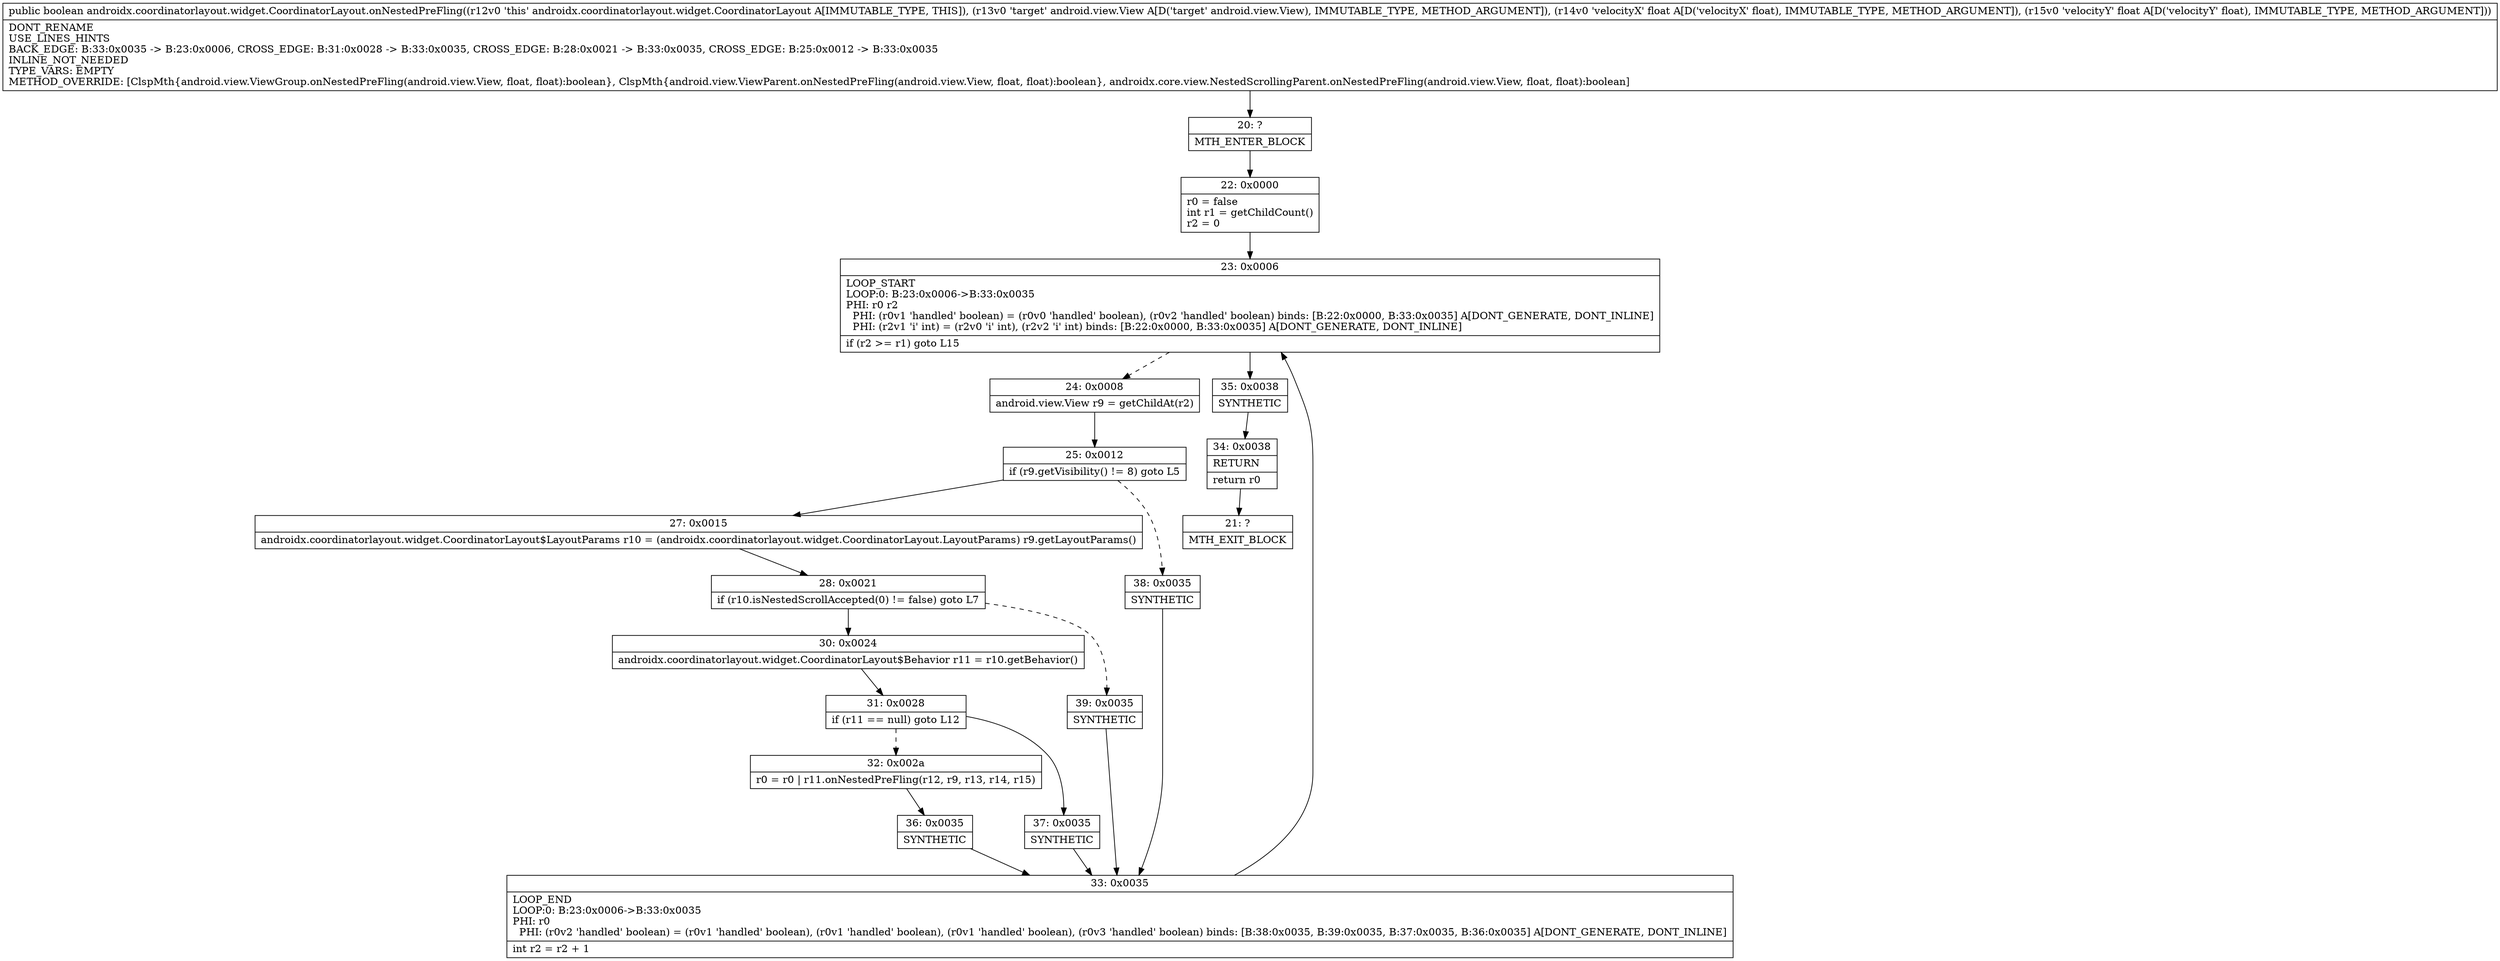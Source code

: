 digraph "CFG forandroidx.coordinatorlayout.widget.CoordinatorLayout.onNestedPreFling(Landroid\/view\/View;FF)Z" {
Node_20 [shape=record,label="{20\:\ ?|MTH_ENTER_BLOCK\l}"];
Node_22 [shape=record,label="{22\:\ 0x0000|r0 = false\lint r1 = getChildCount()\lr2 = 0\l}"];
Node_23 [shape=record,label="{23\:\ 0x0006|LOOP_START\lLOOP:0: B:23:0x0006\-\>B:33:0x0035\lPHI: r0 r2 \l  PHI: (r0v1 'handled' boolean) = (r0v0 'handled' boolean), (r0v2 'handled' boolean) binds: [B:22:0x0000, B:33:0x0035] A[DONT_GENERATE, DONT_INLINE]\l  PHI: (r2v1 'i' int) = (r2v0 'i' int), (r2v2 'i' int) binds: [B:22:0x0000, B:33:0x0035] A[DONT_GENERATE, DONT_INLINE]\l|if (r2 \>= r1) goto L15\l}"];
Node_24 [shape=record,label="{24\:\ 0x0008|android.view.View r9 = getChildAt(r2)\l}"];
Node_25 [shape=record,label="{25\:\ 0x0012|if (r9.getVisibility() != 8) goto L5\l}"];
Node_27 [shape=record,label="{27\:\ 0x0015|androidx.coordinatorlayout.widget.CoordinatorLayout$LayoutParams r10 = (androidx.coordinatorlayout.widget.CoordinatorLayout.LayoutParams) r9.getLayoutParams()\l}"];
Node_28 [shape=record,label="{28\:\ 0x0021|if (r10.isNestedScrollAccepted(0) != false) goto L7\l}"];
Node_30 [shape=record,label="{30\:\ 0x0024|androidx.coordinatorlayout.widget.CoordinatorLayout$Behavior r11 = r10.getBehavior()\l}"];
Node_31 [shape=record,label="{31\:\ 0x0028|if (r11 == null) goto L12\l}"];
Node_32 [shape=record,label="{32\:\ 0x002a|r0 = r0 \| r11.onNestedPreFling(r12, r9, r13, r14, r15)\l}"];
Node_36 [shape=record,label="{36\:\ 0x0035|SYNTHETIC\l}"];
Node_33 [shape=record,label="{33\:\ 0x0035|LOOP_END\lLOOP:0: B:23:0x0006\-\>B:33:0x0035\lPHI: r0 \l  PHI: (r0v2 'handled' boolean) = (r0v1 'handled' boolean), (r0v1 'handled' boolean), (r0v1 'handled' boolean), (r0v3 'handled' boolean) binds: [B:38:0x0035, B:39:0x0035, B:37:0x0035, B:36:0x0035] A[DONT_GENERATE, DONT_INLINE]\l|int r2 = r2 + 1\l}"];
Node_37 [shape=record,label="{37\:\ 0x0035|SYNTHETIC\l}"];
Node_39 [shape=record,label="{39\:\ 0x0035|SYNTHETIC\l}"];
Node_38 [shape=record,label="{38\:\ 0x0035|SYNTHETIC\l}"];
Node_35 [shape=record,label="{35\:\ 0x0038|SYNTHETIC\l}"];
Node_34 [shape=record,label="{34\:\ 0x0038|RETURN\l|return r0\l}"];
Node_21 [shape=record,label="{21\:\ ?|MTH_EXIT_BLOCK\l}"];
MethodNode[shape=record,label="{public boolean androidx.coordinatorlayout.widget.CoordinatorLayout.onNestedPreFling((r12v0 'this' androidx.coordinatorlayout.widget.CoordinatorLayout A[IMMUTABLE_TYPE, THIS]), (r13v0 'target' android.view.View A[D('target' android.view.View), IMMUTABLE_TYPE, METHOD_ARGUMENT]), (r14v0 'velocityX' float A[D('velocityX' float), IMMUTABLE_TYPE, METHOD_ARGUMENT]), (r15v0 'velocityY' float A[D('velocityY' float), IMMUTABLE_TYPE, METHOD_ARGUMENT]))  | DONT_RENAME\lUSE_LINES_HINTS\lBACK_EDGE: B:33:0x0035 \-\> B:23:0x0006, CROSS_EDGE: B:31:0x0028 \-\> B:33:0x0035, CROSS_EDGE: B:28:0x0021 \-\> B:33:0x0035, CROSS_EDGE: B:25:0x0012 \-\> B:33:0x0035\lINLINE_NOT_NEEDED\lTYPE_VARS: EMPTY\lMETHOD_OVERRIDE: [ClspMth\{android.view.ViewGroup.onNestedPreFling(android.view.View, float, float):boolean\}, ClspMth\{android.view.ViewParent.onNestedPreFling(android.view.View, float, float):boolean\}, androidx.core.view.NestedScrollingParent.onNestedPreFling(android.view.View, float, float):boolean]\l}"];
MethodNode -> Node_20;Node_20 -> Node_22;
Node_22 -> Node_23;
Node_23 -> Node_24[style=dashed];
Node_23 -> Node_35;
Node_24 -> Node_25;
Node_25 -> Node_27;
Node_25 -> Node_38[style=dashed];
Node_27 -> Node_28;
Node_28 -> Node_30;
Node_28 -> Node_39[style=dashed];
Node_30 -> Node_31;
Node_31 -> Node_32[style=dashed];
Node_31 -> Node_37;
Node_32 -> Node_36;
Node_36 -> Node_33;
Node_33 -> Node_23;
Node_37 -> Node_33;
Node_39 -> Node_33;
Node_38 -> Node_33;
Node_35 -> Node_34;
Node_34 -> Node_21;
}

